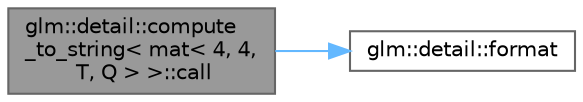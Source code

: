 digraph "glm::detail::compute_to_string&lt; mat&lt; 4, 4, T, Q &gt; &gt;::call"
{
 // LATEX_PDF_SIZE
  bgcolor="transparent";
  edge [fontname=Helvetica,fontsize=10,labelfontname=Helvetica,labelfontsize=10];
  node [fontname=Helvetica,fontsize=10,shape=box,height=0.2,width=0.4];
  rankdir="LR";
  Node1 [id="Node000001",label="glm::detail::compute\l_to_string\< mat\< 4, 4,\l T, Q \> \>::call",height=0.2,width=0.4,color="gray40", fillcolor="grey60", style="filled", fontcolor="black",tooltip=" "];
  Node1 -> Node2 [id="edge3_Node000001_Node000002",color="steelblue1",style="solid",tooltip=" "];
  Node2 [id="Node000002",label="glm::detail::format",height=0.2,width=0.4,color="grey40", fillcolor="white", style="filled",URL="$namespaceglm_1_1detail.html#acd5305bbd1c5417b1eb770faf8229d14",tooltip=" "];
}
